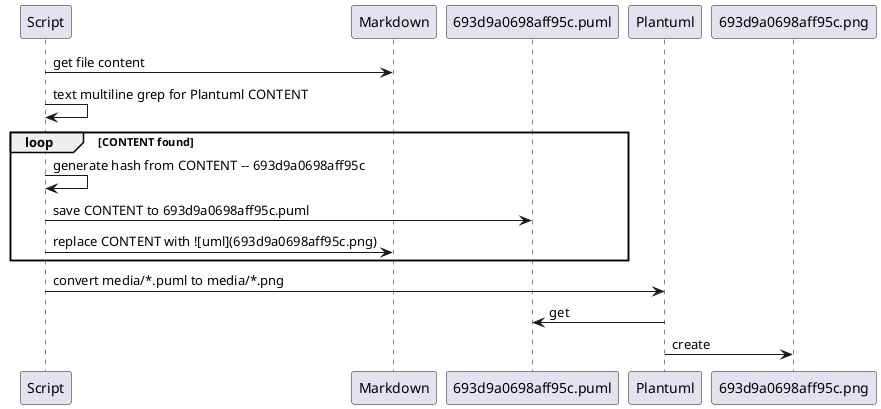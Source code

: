 @startuml
Script -> Markdown: get file content
Script  -> Script : text multiline grep for Plantuml CONTENT
loop CONTENT found
    Script  -> Script : generate hash from CONTENT -- 693d9a0698aff95c
    Script  -> 693d9a0698aff95c.puml: save CONTENT to 693d9a0698aff95c.puml
    Script  -> Markdown: replace CONTENT with ![uml](693d9a0698aff95c.png)
end
Script  -> Plantuml: convert media/*.puml to media/*.png
Plantuml -> 693d9a0698aff95c.puml: get
Plantuml -> 693d9a0698aff95c.png: create
@enduml
